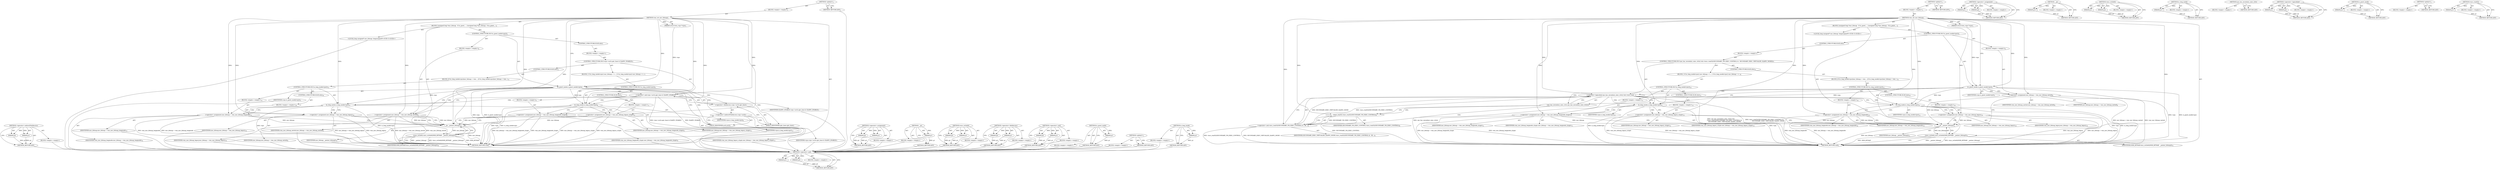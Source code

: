 digraph "vmcs_read32" {
vulnerable_98 [label=<(METHOD,&lt;operator&gt;.indirectFieldAccess)>];
vulnerable_99 [label=<(PARAM,p1)>];
vulnerable_100 [label=<(PARAM,p2)>];
vulnerable_101 [label=<(BLOCK,&lt;empty&gt;,&lt;empty&gt;)>];
vulnerable_102 [label=<(METHOD_RETURN,ANY)>];
vulnerable_6 [label=<(METHOD,&lt;global&gt;)<SUB>1</SUB>>];
vulnerable_7 [label=<(BLOCK,&lt;empty&gt;,&lt;empty&gt;)<SUB>1</SUB>>];
vulnerable_8 [label=<(METHOD,vmx_set_msr_bitmap)<SUB>1</SUB>>];
vulnerable_9 [label=<(PARAM,struct kvm_vcpu *vcpu)<SUB>1</SUB>>];
vulnerable_10 [label=<(BLOCK,{
	unsigned long *msr_bitmap;
 
 	if (is_guest_...,{
	unsigned long *msr_bitmap;
 
 	if (is_guest_...)<SUB>2</SUB>>];
vulnerable_11 [label="<(LOCAL,long unsigned* msr_bitmap: longunsigned*)<SUB>3</SUB>>"];
vulnerable_12 [label=<(CONTROL_STRUCTURE,IF,if (is_guest_mode(vcpu)))<SUB>5</SUB>>];
vulnerable_13 [label=<(is_guest_mode,is_guest_mode(vcpu))<SUB>5</SUB>>];
vulnerable_14 [label=<(IDENTIFIER,vcpu,is_guest_mode(vcpu))<SUB>5</SUB>>];
vulnerable_15 [label=<(BLOCK,&lt;empty&gt;,&lt;empty&gt;)<SUB>6</SUB>>];
vulnerable_16 [label=<(&lt;operator&gt;.assignment,msr_bitmap = vmx_msr_bitmap_nested)<SUB>6</SUB>>];
vulnerable_17 [label=<(IDENTIFIER,msr_bitmap,msr_bitmap = vmx_msr_bitmap_nested)<SUB>6</SUB>>];
vulnerable_18 [label=<(IDENTIFIER,vmx_msr_bitmap_nested,msr_bitmap = vmx_msr_bitmap_nested)<SUB>6</SUB>>];
vulnerable_19 [label=<(CONTROL_STRUCTURE,ELSE,else)<SUB>7</SUB>>];
vulnerable_20 [label=<(BLOCK,&lt;empty&gt;,&lt;empty&gt;)<SUB>7</SUB>>];
vulnerable_21 [label=<(CONTROL_STRUCTURE,IF,if (vcpu-&gt;arch.apic_base &amp; X2APIC_ENABLE))<SUB>7</SUB>>];
vulnerable_22 [label=<(&lt;operator&gt;.and,vcpu-&gt;arch.apic_base &amp; X2APIC_ENABLE)<SUB>7</SUB>>];
vulnerable_23 [label=<(&lt;operator&gt;.fieldAccess,vcpu-&gt;arch.apic_base)<SUB>7</SUB>>];
vulnerable_24 [label=<(&lt;operator&gt;.indirectFieldAccess,vcpu-&gt;arch)<SUB>7</SUB>>];
vulnerable_25 [label=<(IDENTIFIER,vcpu,vcpu-&gt;arch.apic_base &amp; X2APIC_ENABLE)<SUB>7</SUB>>];
vulnerable_26 [label=<(FIELD_IDENTIFIER,arch,arch)<SUB>7</SUB>>];
vulnerable_27 [label=<(FIELD_IDENTIFIER,apic_base,apic_base)<SUB>7</SUB>>];
vulnerable_28 [label=<(IDENTIFIER,X2APIC_ENABLE,vcpu-&gt;arch.apic_base &amp; X2APIC_ENABLE)<SUB>7</SUB>>];
vulnerable_29 [label=<(BLOCK,{
 		if (is_long_mode(vcpu))
 			msr_bitmap = v...,{
 		if (is_long_mode(vcpu))
 			msr_bitmap = v...)<SUB>7</SUB>>];
vulnerable_30 [label=<(CONTROL_STRUCTURE,IF,if (is_long_mode(vcpu)))<SUB>8</SUB>>];
vulnerable_31 [label=<(is_long_mode,is_long_mode(vcpu))<SUB>8</SUB>>];
vulnerable_32 [label=<(IDENTIFIER,vcpu,is_long_mode(vcpu))<SUB>8</SUB>>];
vulnerable_33 [label=<(BLOCK,&lt;empty&gt;,&lt;empty&gt;)<SUB>9</SUB>>];
vulnerable_34 [label=<(&lt;operator&gt;.assignment,msr_bitmap = vmx_msr_bitmap_longmode_x2apic)<SUB>9</SUB>>];
vulnerable_35 [label=<(IDENTIFIER,msr_bitmap,msr_bitmap = vmx_msr_bitmap_longmode_x2apic)<SUB>9</SUB>>];
vulnerable_36 [label=<(IDENTIFIER,vmx_msr_bitmap_longmode_x2apic,msr_bitmap = vmx_msr_bitmap_longmode_x2apic)<SUB>9</SUB>>];
vulnerable_37 [label=<(CONTROL_STRUCTURE,ELSE,else)<SUB>11</SUB>>];
vulnerable_38 [label=<(BLOCK,&lt;empty&gt;,&lt;empty&gt;)<SUB>11</SUB>>];
vulnerable_39 [label=<(&lt;operator&gt;.assignment,msr_bitmap = vmx_msr_bitmap_legacy_x2apic)<SUB>11</SUB>>];
vulnerable_40 [label=<(IDENTIFIER,msr_bitmap,msr_bitmap = vmx_msr_bitmap_legacy_x2apic)<SUB>11</SUB>>];
vulnerable_41 [label=<(IDENTIFIER,vmx_msr_bitmap_legacy_x2apic,msr_bitmap = vmx_msr_bitmap_legacy_x2apic)<SUB>11</SUB>>];
vulnerable_42 [label=<(CONTROL_STRUCTURE,ELSE,else)<SUB>12</SUB>>];
vulnerable_43 [label=<(BLOCK,{
		if (is_long_mode(vcpu))
			msr_bitmap = vmx...,{
		if (is_long_mode(vcpu))
			msr_bitmap = vmx...)<SUB>12</SUB>>];
vulnerable_44 [label=<(CONTROL_STRUCTURE,IF,if (is_long_mode(vcpu)))<SUB>13</SUB>>];
vulnerable_45 [label=<(is_long_mode,is_long_mode(vcpu))<SUB>13</SUB>>];
vulnerable_46 [label=<(IDENTIFIER,vcpu,is_long_mode(vcpu))<SUB>13</SUB>>];
vulnerable_47 [label=<(BLOCK,&lt;empty&gt;,&lt;empty&gt;)<SUB>14</SUB>>];
vulnerable_48 [label=<(&lt;operator&gt;.assignment,msr_bitmap = vmx_msr_bitmap_longmode)<SUB>14</SUB>>];
vulnerable_49 [label=<(IDENTIFIER,msr_bitmap,msr_bitmap = vmx_msr_bitmap_longmode)<SUB>14</SUB>>];
vulnerable_50 [label=<(IDENTIFIER,vmx_msr_bitmap_longmode,msr_bitmap = vmx_msr_bitmap_longmode)<SUB>14</SUB>>];
vulnerable_51 [label=<(CONTROL_STRUCTURE,ELSE,else)<SUB>16</SUB>>];
vulnerable_52 [label=<(BLOCK,&lt;empty&gt;,&lt;empty&gt;)<SUB>16</SUB>>];
vulnerable_53 [label=<(&lt;operator&gt;.assignment,msr_bitmap = vmx_msr_bitmap_legacy)<SUB>16</SUB>>];
vulnerable_54 [label=<(IDENTIFIER,msr_bitmap,msr_bitmap = vmx_msr_bitmap_legacy)<SUB>16</SUB>>];
vulnerable_55 [label=<(IDENTIFIER,vmx_msr_bitmap_legacy,msr_bitmap = vmx_msr_bitmap_legacy)<SUB>16</SUB>>];
vulnerable_56 [label=<(vmcs_write64,vmcs_write64(MSR_BITMAP, __pa(msr_bitmap)))<SUB>19</SUB>>];
vulnerable_57 [label=<(IDENTIFIER,MSR_BITMAP,vmcs_write64(MSR_BITMAP, __pa(msr_bitmap)))<SUB>19</SUB>>];
vulnerable_58 [label=<(__pa,__pa(msr_bitmap))<SUB>19</SUB>>];
vulnerable_59 [label=<(IDENTIFIER,msr_bitmap,__pa(msr_bitmap))<SUB>19</SUB>>];
vulnerable_60 [label=<(METHOD_RETURN,void)<SUB>1</SUB>>];
vulnerable_62 [label=<(METHOD_RETURN,ANY)<SUB>1</SUB>>];
vulnerable_83 [label=<(METHOD,&lt;operator&gt;.assignment)>];
vulnerable_84 [label=<(PARAM,p1)>];
vulnerable_85 [label=<(PARAM,p2)>];
vulnerable_86 [label=<(BLOCK,&lt;empty&gt;,&lt;empty&gt;)>];
vulnerable_87 [label=<(METHOD_RETURN,ANY)>];
vulnerable_112 [label=<(METHOD,__pa)>];
vulnerable_113 [label=<(PARAM,p1)>];
vulnerable_114 [label=<(BLOCK,&lt;empty&gt;,&lt;empty&gt;)>];
vulnerable_115 [label=<(METHOD_RETURN,ANY)>];
vulnerable_107 [label=<(METHOD,vmcs_write64)>];
vulnerable_108 [label=<(PARAM,p1)>];
vulnerable_109 [label=<(PARAM,p2)>];
vulnerable_110 [label=<(BLOCK,&lt;empty&gt;,&lt;empty&gt;)>];
vulnerable_111 [label=<(METHOD_RETURN,ANY)>];
vulnerable_93 [label=<(METHOD,&lt;operator&gt;.fieldAccess)>];
vulnerable_94 [label=<(PARAM,p1)>];
vulnerable_95 [label=<(PARAM,p2)>];
vulnerable_96 [label=<(BLOCK,&lt;empty&gt;,&lt;empty&gt;)>];
vulnerable_97 [label=<(METHOD_RETURN,ANY)>];
vulnerable_88 [label=<(METHOD,&lt;operator&gt;.and)>];
vulnerable_89 [label=<(PARAM,p1)>];
vulnerable_90 [label=<(PARAM,p2)>];
vulnerable_91 [label=<(BLOCK,&lt;empty&gt;,&lt;empty&gt;)>];
vulnerable_92 [label=<(METHOD_RETURN,ANY)>];
vulnerable_79 [label=<(METHOD,is_guest_mode)>];
vulnerable_80 [label=<(PARAM,p1)>];
vulnerable_81 [label=<(BLOCK,&lt;empty&gt;,&lt;empty&gt;)>];
vulnerable_82 [label=<(METHOD_RETURN,ANY)>];
vulnerable_73 [label=<(METHOD,&lt;global&gt;)<SUB>1</SUB>>];
vulnerable_74 [label=<(BLOCK,&lt;empty&gt;,&lt;empty&gt;)>];
vulnerable_75 [label=<(METHOD_RETURN,ANY)>];
vulnerable_103 [label=<(METHOD,is_long_mode)>];
vulnerable_104 [label=<(PARAM,p1)>];
vulnerable_105 [label=<(BLOCK,&lt;empty&gt;,&lt;empty&gt;)>];
vulnerable_106 [label=<(METHOD_RETURN,ANY)>];
fixed_95 [label=<(METHOD,&lt;operator&gt;.and)>];
fixed_96 [label=<(PARAM,p1)>];
fixed_97 [label=<(PARAM,p2)>];
fixed_98 [label=<(BLOCK,&lt;empty&gt;,&lt;empty&gt;)>];
fixed_99 [label=<(METHOD_RETURN,ANY)>];
fixed_6 [label=<(METHOD,&lt;global&gt;)<SUB>1</SUB>>];
fixed_7 [label=<(BLOCK,&lt;empty&gt;,&lt;empty&gt;)<SUB>1</SUB>>];
fixed_8 [label=<(METHOD,vmx_set_msr_bitmap)<SUB>1</SUB>>];
fixed_9 [label=<(PARAM,struct kvm_vcpu *vcpu)<SUB>1</SUB>>];
fixed_10 [label=<(BLOCK,{
	unsigned long *msr_bitmap;
 
 	if (is_guest_...,{
	unsigned long *msr_bitmap;
 
 	if (is_guest_...)<SUB>2</SUB>>];
fixed_11 [label="<(LOCAL,long unsigned* msr_bitmap: longunsigned*)<SUB>3</SUB>>"];
fixed_12 [label=<(CONTROL_STRUCTURE,IF,if (is_guest_mode(vcpu)))<SUB>5</SUB>>];
fixed_13 [label=<(is_guest_mode,is_guest_mode(vcpu))<SUB>5</SUB>>];
fixed_14 [label=<(IDENTIFIER,vcpu,is_guest_mode(vcpu))<SUB>5</SUB>>];
fixed_15 [label=<(BLOCK,&lt;empty&gt;,&lt;empty&gt;)<SUB>6</SUB>>];
fixed_16 [label=<(&lt;operator&gt;.assignment,msr_bitmap = vmx_msr_bitmap_nested)<SUB>6</SUB>>];
fixed_17 [label=<(IDENTIFIER,msr_bitmap,msr_bitmap = vmx_msr_bitmap_nested)<SUB>6</SUB>>];
fixed_18 [label=<(IDENTIFIER,vmx_msr_bitmap_nested,msr_bitmap = vmx_msr_bitmap_nested)<SUB>6</SUB>>];
fixed_19 [label=<(CONTROL_STRUCTURE,ELSE,else)<SUB>7</SUB>>];
fixed_20 [label=<(BLOCK,&lt;empty&gt;,&lt;empty&gt;)<SUB>7</SUB>>];
fixed_21 [label=<(CONTROL_STRUCTURE,IF,if (cpu_has_secondary_exec_ctrls() &amp;&amp;
		 (vmcs_read32(SECONDARY_VM_EXEC_CONTROL) &amp;
		  SECONDARY_EXEC_VIRTUALIZE_X2APIC_MODE)))<SUB>7</SUB>>];
fixed_22 [label=<(&lt;operator&gt;.logicalAnd,cpu_has_secondary_exec_ctrls() &amp;&amp;
		 (vmcs_read...)<SUB>7</SUB>>];
fixed_23 [label=<(cpu_has_secondary_exec_ctrls,cpu_has_secondary_exec_ctrls())<SUB>7</SUB>>];
fixed_24 [label=<(&lt;operator&gt;.and,vmcs_read32(SECONDARY_VM_EXEC_CONTROL) &amp;
		  SE...)<SUB>8</SUB>>];
fixed_25 [label=<(vmcs_read32,vmcs_read32(SECONDARY_VM_EXEC_CONTROL))<SUB>8</SUB>>];
fixed_26 [label=<(IDENTIFIER,SECONDARY_VM_EXEC_CONTROL,vmcs_read32(SECONDARY_VM_EXEC_CONTROL))<SUB>8</SUB>>];
fixed_27 [label=<(IDENTIFIER,SECONDARY_EXEC_VIRTUALIZE_X2APIC_MODE,vmcs_read32(SECONDARY_VM_EXEC_CONTROL) &amp;
		  SE...)<SUB>9</SUB>>];
fixed_28 [label=<(BLOCK,{
 		if (is_long_mode(vcpu))
 			msr_bitmap = v...,{
 		if (is_long_mode(vcpu))
 			msr_bitmap = v...)<SUB>9</SUB>>];
fixed_29 [label=<(CONTROL_STRUCTURE,IF,if (is_long_mode(vcpu)))<SUB>10</SUB>>];
fixed_30 [label=<(is_long_mode,is_long_mode(vcpu))<SUB>10</SUB>>];
fixed_31 [label=<(IDENTIFIER,vcpu,is_long_mode(vcpu))<SUB>10</SUB>>];
fixed_32 [label=<(BLOCK,&lt;empty&gt;,&lt;empty&gt;)<SUB>11</SUB>>];
fixed_33 [label=<(&lt;operator&gt;.assignment,msr_bitmap = vmx_msr_bitmap_longmode_x2apic)<SUB>11</SUB>>];
fixed_34 [label=<(IDENTIFIER,msr_bitmap,msr_bitmap = vmx_msr_bitmap_longmode_x2apic)<SUB>11</SUB>>];
fixed_35 [label=<(IDENTIFIER,vmx_msr_bitmap_longmode_x2apic,msr_bitmap = vmx_msr_bitmap_longmode_x2apic)<SUB>11</SUB>>];
fixed_36 [label=<(CONTROL_STRUCTURE,ELSE,else)<SUB>13</SUB>>];
fixed_37 [label=<(BLOCK,&lt;empty&gt;,&lt;empty&gt;)<SUB>13</SUB>>];
fixed_38 [label=<(&lt;operator&gt;.assignment,msr_bitmap = vmx_msr_bitmap_legacy_x2apic)<SUB>13</SUB>>];
fixed_39 [label=<(IDENTIFIER,msr_bitmap,msr_bitmap = vmx_msr_bitmap_legacy_x2apic)<SUB>13</SUB>>];
fixed_40 [label=<(IDENTIFIER,vmx_msr_bitmap_legacy_x2apic,msr_bitmap = vmx_msr_bitmap_legacy_x2apic)<SUB>13</SUB>>];
fixed_41 [label=<(CONTROL_STRUCTURE,ELSE,else)<SUB>14</SUB>>];
fixed_42 [label=<(BLOCK,{
		if (is_long_mode(vcpu))
			msr_bitmap = vmx...,{
		if (is_long_mode(vcpu))
			msr_bitmap = vmx...)<SUB>14</SUB>>];
fixed_43 [label=<(CONTROL_STRUCTURE,IF,if (is_long_mode(vcpu)))<SUB>15</SUB>>];
fixed_44 [label=<(is_long_mode,is_long_mode(vcpu))<SUB>15</SUB>>];
fixed_45 [label=<(IDENTIFIER,vcpu,is_long_mode(vcpu))<SUB>15</SUB>>];
fixed_46 [label=<(BLOCK,&lt;empty&gt;,&lt;empty&gt;)<SUB>16</SUB>>];
fixed_47 [label=<(&lt;operator&gt;.assignment,msr_bitmap = vmx_msr_bitmap_longmode)<SUB>16</SUB>>];
fixed_48 [label=<(IDENTIFIER,msr_bitmap,msr_bitmap = vmx_msr_bitmap_longmode)<SUB>16</SUB>>];
fixed_49 [label=<(IDENTIFIER,vmx_msr_bitmap_longmode,msr_bitmap = vmx_msr_bitmap_longmode)<SUB>16</SUB>>];
fixed_50 [label=<(CONTROL_STRUCTURE,ELSE,else)<SUB>18</SUB>>];
fixed_51 [label=<(BLOCK,&lt;empty&gt;,&lt;empty&gt;)<SUB>18</SUB>>];
fixed_52 [label=<(&lt;operator&gt;.assignment,msr_bitmap = vmx_msr_bitmap_legacy)<SUB>18</SUB>>];
fixed_53 [label=<(IDENTIFIER,msr_bitmap,msr_bitmap = vmx_msr_bitmap_legacy)<SUB>18</SUB>>];
fixed_54 [label=<(IDENTIFIER,vmx_msr_bitmap_legacy,msr_bitmap = vmx_msr_bitmap_legacy)<SUB>18</SUB>>];
fixed_55 [label=<(vmcs_write64,vmcs_write64(MSR_BITMAP, __pa(msr_bitmap)))<SUB>21</SUB>>];
fixed_56 [label=<(IDENTIFIER,MSR_BITMAP,vmcs_write64(MSR_BITMAP, __pa(msr_bitmap)))<SUB>21</SUB>>];
fixed_57 [label=<(__pa,__pa(msr_bitmap))<SUB>21</SUB>>];
fixed_58 [label=<(IDENTIFIER,msr_bitmap,__pa(msr_bitmap))<SUB>21</SUB>>];
fixed_59 [label=<(METHOD_RETURN,void)<SUB>1</SUB>>];
fixed_61 [label=<(METHOD_RETURN,ANY)<SUB>1</SUB>>];
fixed_82 [label=<(METHOD,&lt;operator&gt;.assignment)>];
fixed_83 [label=<(PARAM,p1)>];
fixed_84 [label=<(PARAM,p2)>];
fixed_85 [label=<(BLOCK,&lt;empty&gt;,&lt;empty&gt;)>];
fixed_86 [label=<(METHOD_RETURN,ANY)>];
fixed_113 [label=<(METHOD,__pa)>];
fixed_114 [label=<(PARAM,p1)>];
fixed_115 [label=<(BLOCK,&lt;empty&gt;,&lt;empty&gt;)>];
fixed_116 [label=<(METHOD_RETURN,ANY)>];
fixed_108 [label=<(METHOD,vmcs_write64)>];
fixed_109 [label=<(PARAM,p1)>];
fixed_110 [label=<(PARAM,p2)>];
fixed_111 [label=<(BLOCK,&lt;empty&gt;,&lt;empty&gt;)>];
fixed_112 [label=<(METHOD_RETURN,ANY)>];
fixed_104 [label=<(METHOD,is_long_mode)>];
fixed_105 [label=<(PARAM,p1)>];
fixed_106 [label=<(BLOCK,&lt;empty&gt;,&lt;empty&gt;)>];
fixed_107 [label=<(METHOD_RETURN,ANY)>];
fixed_92 [label=<(METHOD,cpu_has_secondary_exec_ctrls)>];
fixed_93 [label=<(BLOCK,&lt;empty&gt;,&lt;empty&gt;)>];
fixed_94 [label=<(METHOD_RETURN,ANY)>];
fixed_87 [label=<(METHOD,&lt;operator&gt;.logicalAnd)>];
fixed_88 [label=<(PARAM,p1)>];
fixed_89 [label=<(PARAM,p2)>];
fixed_90 [label=<(BLOCK,&lt;empty&gt;,&lt;empty&gt;)>];
fixed_91 [label=<(METHOD_RETURN,ANY)>];
fixed_78 [label=<(METHOD,is_guest_mode)>];
fixed_79 [label=<(PARAM,p1)>];
fixed_80 [label=<(BLOCK,&lt;empty&gt;,&lt;empty&gt;)>];
fixed_81 [label=<(METHOD_RETURN,ANY)>];
fixed_72 [label=<(METHOD,&lt;global&gt;)<SUB>1</SUB>>];
fixed_73 [label=<(BLOCK,&lt;empty&gt;,&lt;empty&gt;)>];
fixed_74 [label=<(METHOD_RETURN,ANY)>];
fixed_100 [label=<(METHOD,vmcs_read32)>];
fixed_101 [label=<(PARAM,p1)>];
fixed_102 [label=<(BLOCK,&lt;empty&gt;,&lt;empty&gt;)>];
fixed_103 [label=<(METHOD_RETURN,ANY)>];
vulnerable_98 -> vulnerable_99  [key=0, label="AST: "];
vulnerable_98 -> vulnerable_99  [key=1, label="DDG: "];
vulnerable_98 -> vulnerable_101  [key=0, label="AST: "];
vulnerable_98 -> vulnerable_100  [key=0, label="AST: "];
vulnerable_98 -> vulnerable_100  [key=1, label="DDG: "];
vulnerable_98 -> vulnerable_102  [key=0, label="AST: "];
vulnerable_98 -> vulnerable_102  [key=1, label="CFG: "];
vulnerable_99 -> vulnerable_102  [key=0, label="DDG: p1"];
vulnerable_100 -> vulnerable_102  [key=0, label="DDG: p2"];
vulnerable_101 -> fixed_95  [key=0];
vulnerable_102 -> fixed_95  [key=0];
vulnerable_6 -> vulnerable_7  [key=0, label="AST: "];
vulnerable_6 -> vulnerable_62  [key=0, label="AST: "];
vulnerable_6 -> vulnerable_62  [key=1, label="CFG: "];
vulnerable_7 -> vulnerable_8  [key=0, label="AST: "];
vulnerable_8 -> vulnerable_9  [key=0, label="AST: "];
vulnerable_8 -> vulnerable_9  [key=1, label="DDG: "];
vulnerable_8 -> vulnerable_10  [key=0, label="AST: "];
vulnerable_8 -> vulnerable_60  [key=0, label="AST: "];
vulnerable_8 -> vulnerable_13  [key=0, label="CFG: "];
vulnerable_8 -> vulnerable_13  [key=1, label="DDG: "];
vulnerable_8 -> vulnerable_56  [key=0, label="DDG: "];
vulnerable_8 -> vulnerable_16  [key=0, label="DDG: "];
vulnerable_8 -> vulnerable_58  [key=0, label="DDG: "];
vulnerable_8 -> vulnerable_22  [key=0, label="DDG: "];
vulnerable_8 -> vulnerable_31  [key=0, label="DDG: "];
vulnerable_8 -> vulnerable_34  [key=0, label="DDG: "];
vulnerable_8 -> vulnerable_39  [key=0, label="DDG: "];
vulnerable_8 -> vulnerable_45  [key=0, label="DDG: "];
vulnerable_8 -> vulnerable_48  [key=0, label="DDG: "];
vulnerable_8 -> vulnerable_53  [key=0, label="DDG: "];
vulnerable_9 -> vulnerable_13  [key=0, label="DDG: vcpu"];
vulnerable_10 -> vulnerable_11  [key=0, label="AST: "];
vulnerable_10 -> vulnerable_12  [key=0, label="AST: "];
vulnerable_10 -> vulnerable_56  [key=0, label="AST: "];
vulnerable_11 -> fixed_95  [key=0];
vulnerable_12 -> vulnerable_13  [key=0, label="AST: "];
vulnerable_12 -> vulnerable_15  [key=0, label="AST: "];
vulnerable_12 -> vulnerable_19  [key=0, label="AST: "];
vulnerable_13 -> vulnerable_14  [key=0, label="AST: "];
vulnerable_13 -> vulnerable_16  [key=0, label="CFG: "];
vulnerable_13 -> vulnerable_16  [key=1, label="CDG: "];
vulnerable_13 -> vulnerable_26  [key=0, label="CFG: "];
vulnerable_13 -> vulnerable_26  [key=1, label="CDG: "];
vulnerable_13 -> vulnerable_60  [key=0, label="DDG: vcpu"];
vulnerable_13 -> vulnerable_60  [key=1, label="DDG: is_guest_mode(vcpu)"];
vulnerable_13 -> vulnerable_31  [key=0, label="DDG: vcpu"];
vulnerable_13 -> vulnerable_45  [key=0, label="DDG: vcpu"];
vulnerable_13 -> vulnerable_24  [key=0, label="CDG: "];
vulnerable_13 -> vulnerable_23  [key=0, label="CDG: "];
vulnerable_13 -> vulnerable_22  [key=0, label="CDG: "];
vulnerable_13 -> vulnerable_27  [key=0, label="CDG: "];
vulnerable_14 -> fixed_95  [key=0];
vulnerable_15 -> vulnerable_16  [key=0, label="AST: "];
vulnerable_16 -> vulnerable_17  [key=0, label="AST: "];
vulnerable_16 -> vulnerable_18  [key=0, label="AST: "];
vulnerable_16 -> vulnerable_58  [key=0, label="CFG: "];
vulnerable_16 -> vulnerable_58  [key=1, label="DDG: msr_bitmap"];
vulnerable_16 -> vulnerable_60  [key=0, label="DDG: msr_bitmap = vmx_msr_bitmap_nested"];
vulnerable_16 -> vulnerable_60  [key=1, label="DDG: vmx_msr_bitmap_nested"];
vulnerable_17 -> fixed_95  [key=0];
vulnerable_18 -> fixed_95  [key=0];
vulnerable_19 -> vulnerable_20  [key=0, label="AST: "];
vulnerable_20 -> vulnerable_21  [key=0, label="AST: "];
vulnerable_21 -> vulnerable_22  [key=0, label="AST: "];
vulnerable_21 -> vulnerable_29  [key=0, label="AST: "];
vulnerable_21 -> vulnerable_42  [key=0, label="AST: "];
vulnerable_22 -> vulnerable_23  [key=0, label="AST: "];
vulnerable_22 -> vulnerable_28  [key=0, label="AST: "];
vulnerable_22 -> vulnerable_31  [key=0, label="CFG: "];
vulnerable_22 -> vulnerable_31  [key=1, label="CDG: "];
vulnerable_22 -> vulnerable_45  [key=0, label="CFG: "];
vulnerable_22 -> vulnerable_45  [key=1, label="CDG: "];
vulnerable_22 -> vulnerable_60  [key=0, label="DDG: vcpu-&gt;arch.apic_base &amp; X2APIC_ENABLE"];
vulnerable_22 -> vulnerable_60  [key=1, label="DDG: X2APIC_ENABLE"];
vulnerable_23 -> vulnerable_24  [key=0, label="AST: "];
vulnerable_23 -> vulnerable_27  [key=0, label="AST: "];
vulnerable_23 -> vulnerable_22  [key=0, label="CFG: "];
vulnerable_24 -> vulnerable_25  [key=0, label="AST: "];
vulnerable_24 -> vulnerable_26  [key=0, label="AST: "];
vulnerable_24 -> vulnerable_27  [key=0, label="CFG: "];
vulnerable_25 -> fixed_95  [key=0];
vulnerable_26 -> vulnerable_24  [key=0, label="CFG: "];
vulnerable_27 -> vulnerable_23  [key=0, label="CFG: "];
vulnerable_28 -> fixed_95  [key=0];
vulnerable_29 -> vulnerable_30  [key=0, label="AST: "];
vulnerable_30 -> vulnerable_31  [key=0, label="AST: "];
vulnerable_30 -> vulnerable_33  [key=0, label="AST: "];
vulnerable_30 -> vulnerable_37  [key=0, label="AST: "];
vulnerable_31 -> vulnerable_32  [key=0, label="AST: "];
vulnerable_31 -> vulnerable_34  [key=0, label="CFG: "];
vulnerable_31 -> vulnerable_34  [key=1, label="CDG: "];
vulnerable_31 -> vulnerable_39  [key=0, label="CFG: "];
vulnerable_31 -> vulnerable_39  [key=1, label="CDG: "];
vulnerable_31 -> vulnerable_60  [key=0, label="DDG: vcpu"];
vulnerable_31 -> vulnerable_60  [key=1, label="DDG: is_long_mode(vcpu)"];
vulnerable_32 -> fixed_95  [key=0];
vulnerable_33 -> vulnerable_34  [key=0, label="AST: "];
vulnerable_34 -> vulnerable_35  [key=0, label="AST: "];
vulnerable_34 -> vulnerable_36  [key=0, label="AST: "];
vulnerable_34 -> vulnerable_58  [key=0, label="CFG: "];
vulnerable_34 -> vulnerable_58  [key=1, label="DDG: msr_bitmap"];
vulnerable_34 -> vulnerable_60  [key=0, label="DDG: msr_bitmap = vmx_msr_bitmap_longmode_x2apic"];
vulnerable_34 -> vulnerable_60  [key=1, label="DDG: vmx_msr_bitmap_longmode_x2apic"];
vulnerable_35 -> fixed_95  [key=0];
vulnerable_36 -> fixed_95  [key=0];
vulnerable_37 -> vulnerable_38  [key=0, label="AST: "];
vulnerable_38 -> vulnerable_39  [key=0, label="AST: "];
vulnerable_39 -> vulnerable_40  [key=0, label="AST: "];
vulnerable_39 -> vulnerable_41  [key=0, label="AST: "];
vulnerable_39 -> vulnerable_58  [key=0, label="CFG: "];
vulnerable_39 -> vulnerable_58  [key=1, label="DDG: msr_bitmap"];
vulnerable_39 -> vulnerable_60  [key=0, label="DDG: msr_bitmap = vmx_msr_bitmap_legacy_x2apic"];
vulnerable_39 -> vulnerable_60  [key=1, label="DDG: vmx_msr_bitmap_legacy_x2apic"];
vulnerable_40 -> fixed_95  [key=0];
vulnerable_41 -> fixed_95  [key=0];
vulnerable_42 -> vulnerable_43  [key=0, label="AST: "];
vulnerable_43 -> vulnerable_44  [key=0, label="AST: "];
vulnerable_44 -> vulnerable_45  [key=0, label="AST: "];
vulnerable_44 -> vulnerable_47  [key=0, label="AST: "];
vulnerable_44 -> vulnerable_51  [key=0, label="AST: "];
vulnerable_45 -> vulnerable_46  [key=0, label="AST: "];
vulnerable_45 -> vulnerable_48  [key=0, label="CFG: "];
vulnerable_45 -> vulnerable_48  [key=1, label="CDG: "];
vulnerable_45 -> vulnerable_53  [key=0, label="CFG: "];
vulnerable_45 -> vulnerable_53  [key=1, label="CDG: "];
vulnerable_45 -> vulnerable_60  [key=0, label="DDG: vcpu"];
vulnerable_45 -> vulnerable_60  [key=1, label="DDG: is_long_mode(vcpu)"];
vulnerable_46 -> fixed_95  [key=0];
vulnerable_47 -> vulnerable_48  [key=0, label="AST: "];
vulnerable_48 -> vulnerable_49  [key=0, label="AST: "];
vulnerable_48 -> vulnerable_50  [key=0, label="AST: "];
vulnerable_48 -> vulnerable_58  [key=0, label="CFG: "];
vulnerable_48 -> vulnerable_58  [key=1, label="DDG: msr_bitmap"];
vulnerable_48 -> vulnerable_60  [key=0, label="DDG: msr_bitmap = vmx_msr_bitmap_longmode"];
vulnerable_48 -> vulnerable_60  [key=1, label="DDG: vmx_msr_bitmap_longmode"];
vulnerable_49 -> fixed_95  [key=0];
vulnerable_50 -> fixed_95  [key=0];
vulnerable_51 -> vulnerable_52  [key=0, label="AST: "];
vulnerable_52 -> vulnerable_53  [key=0, label="AST: "];
vulnerable_53 -> vulnerable_54  [key=0, label="AST: "];
vulnerable_53 -> vulnerable_55  [key=0, label="AST: "];
vulnerable_53 -> vulnerable_58  [key=0, label="CFG: "];
vulnerable_53 -> vulnerable_58  [key=1, label="DDG: msr_bitmap"];
vulnerable_53 -> vulnerable_60  [key=0, label="DDG: msr_bitmap = vmx_msr_bitmap_legacy"];
vulnerable_53 -> vulnerable_60  [key=1, label="DDG: vmx_msr_bitmap_legacy"];
vulnerable_54 -> fixed_95  [key=0];
vulnerable_55 -> fixed_95  [key=0];
vulnerable_56 -> vulnerable_57  [key=0, label="AST: "];
vulnerable_56 -> vulnerable_58  [key=0, label="AST: "];
vulnerable_56 -> vulnerable_60  [key=0, label="CFG: "];
vulnerable_56 -> vulnerable_60  [key=1, label="DDG: __pa(msr_bitmap)"];
vulnerable_56 -> vulnerable_60  [key=2, label="DDG: vmcs_write64(MSR_BITMAP, __pa(msr_bitmap))"];
vulnerable_56 -> vulnerable_60  [key=3, label="DDG: MSR_BITMAP"];
vulnerable_57 -> fixed_95  [key=0];
vulnerable_58 -> vulnerable_59  [key=0, label="AST: "];
vulnerable_58 -> vulnerable_56  [key=0, label="CFG: "];
vulnerable_58 -> vulnerable_56  [key=1, label="DDG: msr_bitmap"];
vulnerable_58 -> vulnerable_60  [key=0, label="DDG: msr_bitmap"];
vulnerable_59 -> fixed_95  [key=0];
vulnerable_60 -> fixed_95  [key=0];
vulnerable_62 -> fixed_95  [key=0];
vulnerable_83 -> vulnerable_84  [key=0, label="AST: "];
vulnerable_83 -> vulnerable_84  [key=1, label="DDG: "];
vulnerable_83 -> vulnerable_86  [key=0, label="AST: "];
vulnerable_83 -> vulnerable_85  [key=0, label="AST: "];
vulnerable_83 -> vulnerable_85  [key=1, label="DDG: "];
vulnerable_83 -> vulnerable_87  [key=0, label="AST: "];
vulnerable_83 -> vulnerable_87  [key=1, label="CFG: "];
vulnerable_84 -> vulnerable_87  [key=0, label="DDG: p1"];
vulnerable_85 -> vulnerable_87  [key=0, label="DDG: p2"];
vulnerable_86 -> fixed_95  [key=0];
vulnerable_87 -> fixed_95  [key=0];
vulnerable_112 -> vulnerable_113  [key=0, label="AST: "];
vulnerable_112 -> vulnerable_113  [key=1, label="DDG: "];
vulnerable_112 -> vulnerable_114  [key=0, label="AST: "];
vulnerable_112 -> vulnerable_115  [key=0, label="AST: "];
vulnerable_112 -> vulnerable_115  [key=1, label="CFG: "];
vulnerable_113 -> vulnerable_115  [key=0, label="DDG: p1"];
vulnerable_114 -> fixed_95  [key=0];
vulnerable_115 -> fixed_95  [key=0];
vulnerable_107 -> vulnerable_108  [key=0, label="AST: "];
vulnerable_107 -> vulnerable_108  [key=1, label="DDG: "];
vulnerable_107 -> vulnerable_110  [key=0, label="AST: "];
vulnerable_107 -> vulnerable_109  [key=0, label="AST: "];
vulnerable_107 -> vulnerable_109  [key=1, label="DDG: "];
vulnerable_107 -> vulnerable_111  [key=0, label="AST: "];
vulnerable_107 -> vulnerable_111  [key=1, label="CFG: "];
vulnerable_108 -> vulnerable_111  [key=0, label="DDG: p1"];
vulnerable_109 -> vulnerable_111  [key=0, label="DDG: p2"];
vulnerable_110 -> fixed_95  [key=0];
vulnerable_111 -> fixed_95  [key=0];
vulnerable_93 -> vulnerable_94  [key=0, label="AST: "];
vulnerable_93 -> vulnerable_94  [key=1, label="DDG: "];
vulnerable_93 -> vulnerable_96  [key=0, label="AST: "];
vulnerable_93 -> vulnerable_95  [key=0, label="AST: "];
vulnerable_93 -> vulnerable_95  [key=1, label="DDG: "];
vulnerable_93 -> vulnerable_97  [key=0, label="AST: "];
vulnerable_93 -> vulnerable_97  [key=1, label="CFG: "];
vulnerable_94 -> vulnerable_97  [key=0, label="DDG: p1"];
vulnerable_95 -> vulnerable_97  [key=0, label="DDG: p2"];
vulnerable_96 -> fixed_95  [key=0];
vulnerable_97 -> fixed_95  [key=0];
vulnerable_88 -> vulnerable_89  [key=0, label="AST: "];
vulnerable_88 -> vulnerable_89  [key=1, label="DDG: "];
vulnerable_88 -> vulnerable_91  [key=0, label="AST: "];
vulnerable_88 -> vulnerable_90  [key=0, label="AST: "];
vulnerable_88 -> vulnerable_90  [key=1, label="DDG: "];
vulnerable_88 -> vulnerable_92  [key=0, label="AST: "];
vulnerable_88 -> vulnerable_92  [key=1, label="CFG: "];
vulnerable_89 -> vulnerable_92  [key=0, label="DDG: p1"];
vulnerable_90 -> vulnerable_92  [key=0, label="DDG: p2"];
vulnerable_91 -> fixed_95  [key=0];
vulnerable_92 -> fixed_95  [key=0];
vulnerable_79 -> vulnerable_80  [key=0, label="AST: "];
vulnerable_79 -> vulnerable_80  [key=1, label="DDG: "];
vulnerable_79 -> vulnerable_81  [key=0, label="AST: "];
vulnerable_79 -> vulnerable_82  [key=0, label="AST: "];
vulnerable_79 -> vulnerable_82  [key=1, label="CFG: "];
vulnerable_80 -> vulnerable_82  [key=0, label="DDG: p1"];
vulnerable_81 -> fixed_95  [key=0];
vulnerable_82 -> fixed_95  [key=0];
vulnerable_73 -> vulnerable_74  [key=0, label="AST: "];
vulnerable_73 -> vulnerable_75  [key=0, label="AST: "];
vulnerable_73 -> vulnerable_75  [key=1, label="CFG: "];
vulnerable_74 -> fixed_95  [key=0];
vulnerable_75 -> fixed_95  [key=0];
vulnerable_103 -> vulnerable_104  [key=0, label="AST: "];
vulnerable_103 -> vulnerable_104  [key=1, label="DDG: "];
vulnerable_103 -> vulnerable_105  [key=0, label="AST: "];
vulnerable_103 -> vulnerable_106  [key=0, label="AST: "];
vulnerable_103 -> vulnerable_106  [key=1, label="CFG: "];
vulnerable_104 -> vulnerable_106  [key=0, label="DDG: p1"];
vulnerable_105 -> fixed_95  [key=0];
vulnerable_106 -> fixed_95  [key=0];
fixed_95 -> fixed_96  [key=0, label="AST: "];
fixed_95 -> fixed_96  [key=1, label="DDG: "];
fixed_95 -> fixed_98  [key=0, label="AST: "];
fixed_95 -> fixed_97  [key=0, label="AST: "];
fixed_95 -> fixed_97  [key=1, label="DDG: "];
fixed_95 -> fixed_99  [key=0, label="AST: "];
fixed_95 -> fixed_99  [key=1, label="CFG: "];
fixed_96 -> fixed_99  [key=0, label="DDG: p1"];
fixed_97 -> fixed_99  [key=0, label="DDG: p2"];
fixed_6 -> fixed_7  [key=0, label="AST: "];
fixed_6 -> fixed_61  [key=0, label="AST: "];
fixed_6 -> fixed_61  [key=1, label="CFG: "];
fixed_7 -> fixed_8  [key=0, label="AST: "];
fixed_8 -> fixed_9  [key=0, label="AST: "];
fixed_8 -> fixed_9  [key=1, label="DDG: "];
fixed_8 -> fixed_10  [key=0, label="AST: "];
fixed_8 -> fixed_59  [key=0, label="AST: "];
fixed_8 -> fixed_13  [key=0, label="CFG: "];
fixed_8 -> fixed_13  [key=1, label="DDG: "];
fixed_8 -> fixed_55  [key=0, label="DDG: "];
fixed_8 -> fixed_16  [key=0, label="DDG: "];
fixed_8 -> fixed_57  [key=0, label="DDG: "];
fixed_8 -> fixed_22  [key=0, label="DDG: "];
fixed_8 -> fixed_24  [key=0, label="DDG: "];
fixed_8 -> fixed_25  [key=0, label="DDG: "];
fixed_8 -> fixed_30  [key=0, label="DDG: "];
fixed_8 -> fixed_33  [key=0, label="DDG: "];
fixed_8 -> fixed_38  [key=0, label="DDG: "];
fixed_8 -> fixed_44  [key=0, label="DDG: "];
fixed_8 -> fixed_47  [key=0, label="DDG: "];
fixed_8 -> fixed_52  [key=0, label="DDG: "];
fixed_9 -> fixed_13  [key=0, label="DDG: vcpu"];
fixed_10 -> fixed_11  [key=0, label="AST: "];
fixed_10 -> fixed_12  [key=0, label="AST: "];
fixed_10 -> fixed_55  [key=0, label="AST: "];
fixed_12 -> fixed_13  [key=0, label="AST: "];
fixed_12 -> fixed_15  [key=0, label="AST: "];
fixed_12 -> fixed_19  [key=0, label="AST: "];
fixed_13 -> fixed_14  [key=0, label="AST: "];
fixed_13 -> fixed_23  [key=0, label="CFG: "];
fixed_13 -> fixed_23  [key=1, label="CDG: "];
fixed_13 -> fixed_16  [key=0, label="CFG: "];
fixed_13 -> fixed_16  [key=1, label="CDG: "];
fixed_13 -> fixed_59  [key=0, label="DDG: vcpu"];
fixed_13 -> fixed_59  [key=1, label="DDG: is_guest_mode(vcpu)"];
fixed_13 -> fixed_30  [key=0, label="DDG: vcpu"];
fixed_13 -> fixed_44  [key=0, label="DDG: vcpu"];
fixed_13 -> fixed_22  [key=0, label="CDG: "];
fixed_15 -> fixed_16  [key=0, label="AST: "];
fixed_16 -> fixed_17  [key=0, label="AST: "];
fixed_16 -> fixed_18  [key=0, label="AST: "];
fixed_16 -> fixed_57  [key=0, label="CFG: "];
fixed_16 -> fixed_57  [key=1, label="DDG: msr_bitmap"];
fixed_16 -> fixed_59  [key=0, label="DDG: msr_bitmap = vmx_msr_bitmap_nested"];
fixed_16 -> fixed_59  [key=1, label="DDG: vmx_msr_bitmap_nested"];
fixed_19 -> fixed_20  [key=0, label="AST: "];
fixed_20 -> fixed_21  [key=0, label="AST: "];
fixed_21 -> fixed_22  [key=0, label="AST: "];
fixed_21 -> fixed_28  [key=0, label="AST: "];
fixed_21 -> fixed_41  [key=0, label="AST: "];
fixed_22 -> fixed_23  [key=0, label="AST: "];
fixed_22 -> fixed_24  [key=0, label="AST: "];
fixed_22 -> fixed_30  [key=0, label="CFG: "];
fixed_22 -> fixed_30  [key=1, label="CDG: "];
fixed_22 -> fixed_44  [key=0, label="CFG: "];
fixed_22 -> fixed_44  [key=1, label="CDG: "];
fixed_22 -> fixed_59  [key=0, label="DDG: cpu_has_secondary_exec_ctrls()"];
fixed_22 -> fixed_59  [key=1, label="DDG: vmcs_read32(SECONDARY_VM_EXEC_CONTROL) &amp;
		  SECONDARY_EXEC_VIRTUALIZE_X2APIC_MODE"];
fixed_22 -> fixed_59  [key=2, label="DDG: cpu_has_secondary_exec_ctrls() &amp;&amp;
		 (vmcs_read32(SECONDARY_VM_EXEC_CONTROL) &amp;
		  SECONDARY_EXEC_VIRTUALIZE_X2APIC_MODE)"];
fixed_23 -> fixed_22  [key=0, label="CFG: "];
fixed_23 -> fixed_25  [key=0, label="CFG: "];
fixed_23 -> fixed_25  [key=1, label="CDG: "];
fixed_23 -> fixed_24  [key=0, label="CDG: "];
fixed_24 -> fixed_25  [key=0, label="AST: "];
fixed_24 -> fixed_27  [key=0, label="AST: "];
fixed_24 -> fixed_22  [key=0, label="CFG: "];
fixed_24 -> fixed_22  [key=1, label="DDG: vmcs_read32(SECONDARY_VM_EXEC_CONTROL)"];
fixed_24 -> fixed_22  [key=2, label="DDG: SECONDARY_EXEC_VIRTUALIZE_X2APIC_MODE"];
fixed_24 -> fixed_59  [key=0, label="DDG: vmcs_read32(SECONDARY_VM_EXEC_CONTROL)"];
fixed_24 -> fixed_59  [key=1, label="DDG: SECONDARY_EXEC_VIRTUALIZE_X2APIC_MODE"];
fixed_25 -> fixed_26  [key=0, label="AST: "];
fixed_25 -> fixed_24  [key=0, label="CFG: "];
fixed_25 -> fixed_24  [key=1, label="DDG: SECONDARY_VM_EXEC_CONTROL"];
fixed_25 -> fixed_59  [key=0, label="DDG: SECONDARY_VM_EXEC_CONTROL"];
fixed_28 -> fixed_29  [key=0, label="AST: "];
fixed_29 -> fixed_30  [key=0, label="AST: "];
fixed_29 -> fixed_32  [key=0, label="AST: "];
fixed_29 -> fixed_36  [key=0, label="AST: "];
fixed_30 -> fixed_31  [key=0, label="AST: "];
fixed_30 -> fixed_33  [key=0, label="CFG: "];
fixed_30 -> fixed_33  [key=1, label="CDG: "];
fixed_30 -> fixed_38  [key=0, label="CFG: "];
fixed_30 -> fixed_38  [key=1, label="CDG: "];
fixed_30 -> fixed_59  [key=0, label="DDG: vcpu"];
fixed_30 -> fixed_59  [key=1, label="DDG: is_long_mode(vcpu)"];
fixed_32 -> fixed_33  [key=0, label="AST: "];
fixed_33 -> fixed_34  [key=0, label="AST: "];
fixed_33 -> fixed_35  [key=0, label="AST: "];
fixed_33 -> fixed_57  [key=0, label="CFG: "];
fixed_33 -> fixed_57  [key=1, label="DDG: msr_bitmap"];
fixed_33 -> fixed_59  [key=0, label="DDG: msr_bitmap = vmx_msr_bitmap_longmode_x2apic"];
fixed_33 -> fixed_59  [key=1, label="DDG: vmx_msr_bitmap_longmode_x2apic"];
fixed_36 -> fixed_37  [key=0, label="AST: "];
fixed_37 -> fixed_38  [key=0, label="AST: "];
fixed_38 -> fixed_39  [key=0, label="AST: "];
fixed_38 -> fixed_40  [key=0, label="AST: "];
fixed_38 -> fixed_57  [key=0, label="CFG: "];
fixed_38 -> fixed_57  [key=1, label="DDG: msr_bitmap"];
fixed_38 -> fixed_59  [key=0, label="DDG: msr_bitmap = vmx_msr_bitmap_legacy_x2apic"];
fixed_38 -> fixed_59  [key=1, label="DDG: vmx_msr_bitmap_legacy_x2apic"];
fixed_41 -> fixed_42  [key=0, label="AST: "];
fixed_42 -> fixed_43  [key=0, label="AST: "];
fixed_43 -> fixed_44  [key=0, label="AST: "];
fixed_43 -> fixed_46  [key=0, label="AST: "];
fixed_43 -> fixed_50  [key=0, label="AST: "];
fixed_44 -> fixed_45  [key=0, label="AST: "];
fixed_44 -> fixed_47  [key=0, label="CFG: "];
fixed_44 -> fixed_47  [key=1, label="CDG: "];
fixed_44 -> fixed_52  [key=0, label="CFG: "];
fixed_44 -> fixed_52  [key=1, label="CDG: "];
fixed_44 -> fixed_59  [key=0, label="DDG: vcpu"];
fixed_44 -> fixed_59  [key=1, label="DDG: is_long_mode(vcpu)"];
fixed_46 -> fixed_47  [key=0, label="AST: "];
fixed_47 -> fixed_48  [key=0, label="AST: "];
fixed_47 -> fixed_49  [key=0, label="AST: "];
fixed_47 -> fixed_57  [key=0, label="CFG: "];
fixed_47 -> fixed_57  [key=1, label="DDG: msr_bitmap"];
fixed_47 -> fixed_59  [key=0, label="DDG: msr_bitmap = vmx_msr_bitmap_longmode"];
fixed_47 -> fixed_59  [key=1, label="DDG: vmx_msr_bitmap_longmode"];
fixed_50 -> fixed_51  [key=0, label="AST: "];
fixed_51 -> fixed_52  [key=0, label="AST: "];
fixed_52 -> fixed_53  [key=0, label="AST: "];
fixed_52 -> fixed_54  [key=0, label="AST: "];
fixed_52 -> fixed_57  [key=0, label="CFG: "];
fixed_52 -> fixed_57  [key=1, label="DDG: msr_bitmap"];
fixed_52 -> fixed_59  [key=0, label="DDG: msr_bitmap = vmx_msr_bitmap_legacy"];
fixed_52 -> fixed_59  [key=1, label="DDG: vmx_msr_bitmap_legacy"];
fixed_55 -> fixed_56  [key=0, label="AST: "];
fixed_55 -> fixed_57  [key=0, label="AST: "];
fixed_55 -> fixed_59  [key=0, label="CFG: "];
fixed_55 -> fixed_59  [key=1, label="DDG: __pa(msr_bitmap)"];
fixed_55 -> fixed_59  [key=2, label="DDG: vmcs_write64(MSR_BITMAP, __pa(msr_bitmap))"];
fixed_55 -> fixed_59  [key=3, label="DDG: MSR_BITMAP"];
fixed_57 -> fixed_58  [key=0, label="AST: "];
fixed_57 -> fixed_55  [key=0, label="CFG: "];
fixed_57 -> fixed_55  [key=1, label="DDG: msr_bitmap"];
fixed_57 -> fixed_59  [key=0, label="DDG: msr_bitmap"];
fixed_82 -> fixed_83  [key=0, label="AST: "];
fixed_82 -> fixed_83  [key=1, label="DDG: "];
fixed_82 -> fixed_85  [key=0, label="AST: "];
fixed_82 -> fixed_84  [key=0, label="AST: "];
fixed_82 -> fixed_84  [key=1, label="DDG: "];
fixed_82 -> fixed_86  [key=0, label="AST: "];
fixed_82 -> fixed_86  [key=1, label="CFG: "];
fixed_83 -> fixed_86  [key=0, label="DDG: p1"];
fixed_84 -> fixed_86  [key=0, label="DDG: p2"];
fixed_113 -> fixed_114  [key=0, label="AST: "];
fixed_113 -> fixed_114  [key=1, label="DDG: "];
fixed_113 -> fixed_115  [key=0, label="AST: "];
fixed_113 -> fixed_116  [key=0, label="AST: "];
fixed_113 -> fixed_116  [key=1, label="CFG: "];
fixed_114 -> fixed_116  [key=0, label="DDG: p1"];
fixed_108 -> fixed_109  [key=0, label="AST: "];
fixed_108 -> fixed_109  [key=1, label="DDG: "];
fixed_108 -> fixed_111  [key=0, label="AST: "];
fixed_108 -> fixed_110  [key=0, label="AST: "];
fixed_108 -> fixed_110  [key=1, label="DDG: "];
fixed_108 -> fixed_112  [key=0, label="AST: "];
fixed_108 -> fixed_112  [key=1, label="CFG: "];
fixed_109 -> fixed_112  [key=0, label="DDG: p1"];
fixed_110 -> fixed_112  [key=0, label="DDG: p2"];
fixed_104 -> fixed_105  [key=0, label="AST: "];
fixed_104 -> fixed_105  [key=1, label="DDG: "];
fixed_104 -> fixed_106  [key=0, label="AST: "];
fixed_104 -> fixed_107  [key=0, label="AST: "];
fixed_104 -> fixed_107  [key=1, label="CFG: "];
fixed_105 -> fixed_107  [key=0, label="DDG: p1"];
fixed_92 -> fixed_93  [key=0, label="AST: "];
fixed_92 -> fixed_94  [key=0, label="AST: "];
fixed_92 -> fixed_94  [key=1, label="CFG: "];
fixed_87 -> fixed_88  [key=0, label="AST: "];
fixed_87 -> fixed_88  [key=1, label="DDG: "];
fixed_87 -> fixed_90  [key=0, label="AST: "];
fixed_87 -> fixed_89  [key=0, label="AST: "];
fixed_87 -> fixed_89  [key=1, label="DDG: "];
fixed_87 -> fixed_91  [key=0, label="AST: "];
fixed_87 -> fixed_91  [key=1, label="CFG: "];
fixed_88 -> fixed_91  [key=0, label="DDG: p1"];
fixed_89 -> fixed_91  [key=0, label="DDG: p2"];
fixed_78 -> fixed_79  [key=0, label="AST: "];
fixed_78 -> fixed_79  [key=1, label="DDG: "];
fixed_78 -> fixed_80  [key=0, label="AST: "];
fixed_78 -> fixed_81  [key=0, label="AST: "];
fixed_78 -> fixed_81  [key=1, label="CFG: "];
fixed_79 -> fixed_81  [key=0, label="DDG: p1"];
fixed_72 -> fixed_73  [key=0, label="AST: "];
fixed_72 -> fixed_74  [key=0, label="AST: "];
fixed_72 -> fixed_74  [key=1, label="CFG: "];
fixed_100 -> fixed_101  [key=0, label="AST: "];
fixed_100 -> fixed_101  [key=1, label="DDG: "];
fixed_100 -> fixed_102  [key=0, label="AST: "];
fixed_100 -> fixed_103  [key=0, label="AST: "];
fixed_100 -> fixed_103  [key=1, label="CFG: "];
fixed_101 -> fixed_103  [key=0, label="DDG: p1"];
}
